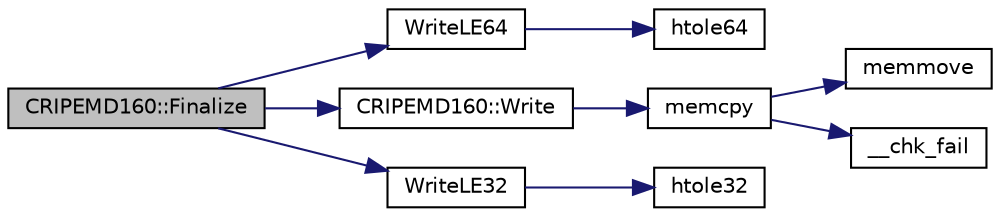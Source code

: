 digraph "CRIPEMD160::Finalize"
{
  edge [fontname="Helvetica",fontsize="10",labelfontname="Helvetica",labelfontsize="10"];
  node [fontname="Helvetica",fontsize="10",shape=record];
  rankdir="LR";
  Node2 [label="CRIPEMD160::Finalize",height=0.2,width=0.4,color="black", fillcolor="grey75", style="filled", fontcolor="black"];
  Node2 -> Node3 [color="midnightblue",fontsize="10",style="solid",fontname="Helvetica"];
  Node3 [label="WriteLE64",height=0.2,width=0.4,color="black", fillcolor="white", style="filled",URL="$dc/d54/common_8h.html#aef646eecb56770ade3133c9e7fb041a9"];
  Node3 -> Node4 [color="midnightblue",fontsize="10",style="solid",fontname="Helvetica"];
  Node4 [label="htole64",height=0.2,width=0.4,color="black", fillcolor="white", style="filled",URL="$d1/d84/endian_8h.html#aac7228dc3b0fe1141e61ca04e370ad6e"];
  Node2 -> Node5 [color="midnightblue",fontsize="10",style="solid",fontname="Helvetica"];
  Node5 [label="CRIPEMD160::Write",height=0.2,width=0.4,color="black", fillcolor="white", style="filled",URL="$d2/d84/class_c_r_i_p_e_m_d160.html#a221143b9d94af623d07c4f4ba1bf6007"];
  Node5 -> Node6 [color="midnightblue",fontsize="10",style="solid",fontname="Helvetica"];
  Node6 [label="memcpy",height=0.2,width=0.4,color="black", fillcolor="white", style="filled",URL="$d5/d9f/glibc__compat_8cpp.html#a0f46826ab0466591e136db24394923cf"];
  Node6 -> Node7 [color="midnightblue",fontsize="10",style="solid",fontname="Helvetica"];
  Node7 [label="memmove",height=0.2,width=0.4,color="black", fillcolor="white", style="filled",URL="$d5/d9f/glibc__compat_8cpp.html#a9778d49e9029dd75bc53ecbbf9f5e9a1"];
  Node6 -> Node8 [color="midnightblue",fontsize="10",style="solid",fontname="Helvetica"];
  Node8 [label="__chk_fail",height=0.2,width=0.4,color="black", fillcolor="white", style="filled",URL="$d5/d9f/glibc__compat_8cpp.html#a424ac71631da5ada2976630ff67051d1"];
  Node2 -> Node9 [color="midnightblue",fontsize="10",style="solid",fontname="Helvetica"];
  Node9 [label="WriteLE32",height=0.2,width=0.4,color="black", fillcolor="white", style="filled",URL="$dc/d54/common_8h.html#ab23d5d245f265908700af234252b751f"];
  Node9 -> Node10 [color="midnightblue",fontsize="10",style="solid",fontname="Helvetica"];
  Node10 [label="htole32",height=0.2,width=0.4,color="black", fillcolor="white", style="filled",URL="$d1/d84/endian_8h.html#abab10181b2a9a38233ca246e1a653b5e"];
}
